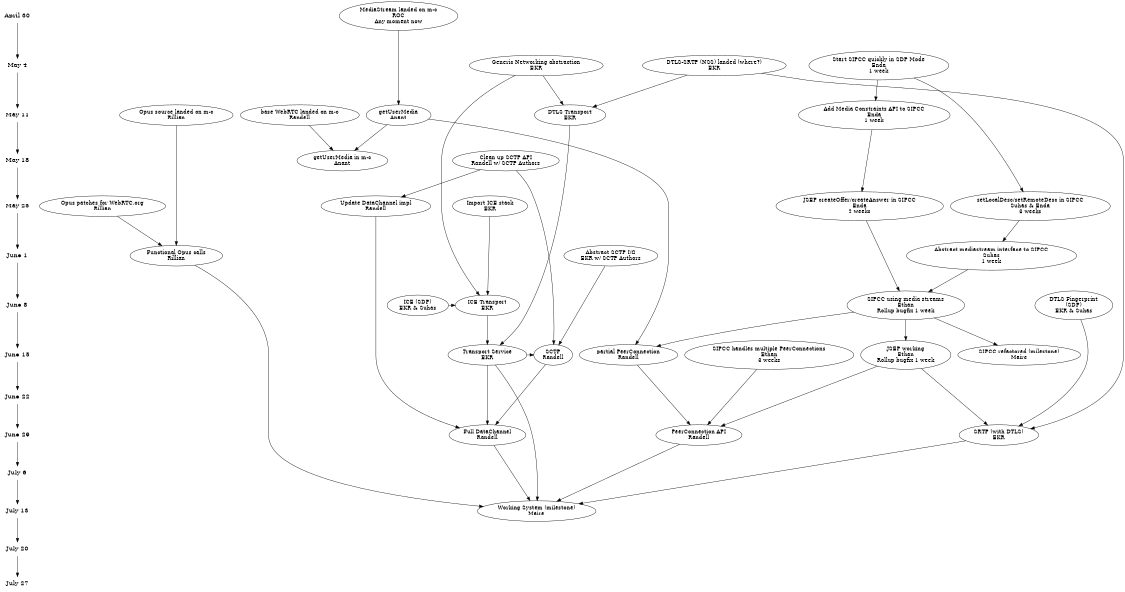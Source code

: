 digraph G {
ranksep=.75; size = "7.5,7.5";
{
node [shape=plaintext, fontsize=16]; /* the time-line graph */ 
     "April 30"-> "May 4"-> "May 11"-> "May 18"-> "May 25"-> "June 1"-> "June 8"-> "June 15"-> "June 22"-> "June 29"-> "July 6"-> "July 13"-> "July 20"-> "July 27"
}

	{rank = same; "April 30";
	   mediastream [label = "MediaStream landed on m-c\nROC\nAny moment now"];
        }
        
        {
           rank = same; "May 4";
	   genericio [label = "Generic Networking abstraction\nEKR"]
	   dtlssrtp [label = "DTLS-SRTP (NSS) landed (where?)\nEKR"]
	   sipccsdp [ label = "Start SIPCC quickly in SDP Mode\nEnda\n1 week"];
        }

	{rank = same; "May 11";
	   webrtc [label = "base WebRTC landed on m-c\nRandell"];
	   opussrc [label = "Opus source landed on m-c\nRillian"]
	   getusermedia [label = "getUserMedia\nAnant"]
	   dtlstransport [label = "DTLS Transport\nEKR" ];
           sipccmediaconstraints [ label = "Add Media Constraints API to SIPCC\nEnda\n1 week"];
	}
        mediastream->getusermedia

	dtlssrtp -> dtlstransport
	genericio -> dtlstransport

	{rank = same; "May 18";
	   getusermedia_mc [label = "getUserMedia in m-c\nAnant"]
	   sctpupdate [label = "Clean up SCTP API\nRandell w/ SCTP Authors"];
	}
	webrtc->getusermedia_mc
	getusermedia->getusermedia_mc
	
	{rank = same; "May 25";
	   nicer [label = "Import ICE stack\nEKR"];
	   sipccsetdesc [ label = "setLocalDesc/setRemoteDesc in SIPCC\nSuhas & Enda\n3 weeks"];
	   datachannelupdate [label = "Update DataChannel impl\nRandell"];
	   opuswebrtc [label = "Opus patches for WebRTC.org\nRillian"];
           sipccjsep [ label = "JSEP createOffer/createAnswer in SIPCC\nEnda\n2 weeks"];
        }	   	   
        sipccsdp -> sipccmediaconstraints
        sipccsdp -> sipccsetdesc

	{rank = same; "June 1";
	   sctpio [ label = "Abstract SCTP I/O\nEKR w/ SCTP Authors"]
	   opus [ label = "Functional Opus calls\nRillian"];
           sipccsetmediainterface [label ="Abstract mediastream interface to SIPCC\nSuhas\n1 week"];
        }
	getusermedia -> peerconnection_first
	opussrc -> opus
	opuswebrtc -> opus
        sipccmediaconstraints -> sipccjsep
        sipccsetdesc -> sipccsetmediainterface

	{rank = same; "June 8";
	   icetransport [ label = "ICE Transport\nEKR"];
	   dtlsfingerprint [ label = "DTLS Fingerprint\n(SDP)\nEKR & Suhas"];
	   iceparams [label = "ICE (SDP)\nEKR & Suhas"];
           sipccusemediastreams [label = "SIPCC using media streams\nEthan\nRollup bugfix 1 week"];
	}

	nicer -> icetransport
        sipccjsep -> sipccusemediastreams
        sipccsetmediainterface -> sipccusemediastreams
	genericio -> icetransport
	iceparams -> icetransport

	{rank = same; "June 15";
	   transport [label = "Transport Service\nEKR"];
	   sctp [label = "SCTP\nRandell"];
	   sipccrefactor [label = "SIPCC refactored (milestone)\nMaire"];
           sipccmultipeerconn [label = "SIPCC handles multiple PeerConnections\nEthan\n3 weeks"]
	   peerconnection_first [label = "partial PeerConnection\nRandell"];
	   JSEP [ label = "JSEP working\nEthan\nRollup bugfix 1 week"];
	 } 
	 sipccusemediastreams -> sipccrefactor
	 sipccusemediastreams -> "JSEP"
	 dtlstransport -> transport
	 icetransport -> transport
	 sipccusemediastreams -> peerconnection_first

        {rank = same; "June 22"; }

        {rank = same; "June 29"; 
	   peerconnection [label = "PeerConnection API\nRandell"];
	   datachannel [label = "Full DataChannel\nRandell"];
	   srtp [label = "SRTP (with DTLS)\nEKR"] }
        dtlsfingerprint -> srtp
	dtlssrtp -> srtp
	"JSEP" -> srtp
        sipccmultipeerconn -> peerconnection

        {rank = same; "July 13"; 
	   working [ label = "Working System (milestone)\nMaire" ] }
	

	transport -> working
	transport -> datachannel
	peerconnection_first -> peerconnection
	peerconnection -> working
	"JSEP" -> peerconnection
	sctpio-> sctp
	sctpupdate -> sctp
	sctpupdate -> datachannelupdate
	datachannelupdate -> datachannel
	sctp -> datachannel
	transport ->sctp
	datachannel -> working
	srtp -> working

	opus -> working
}
